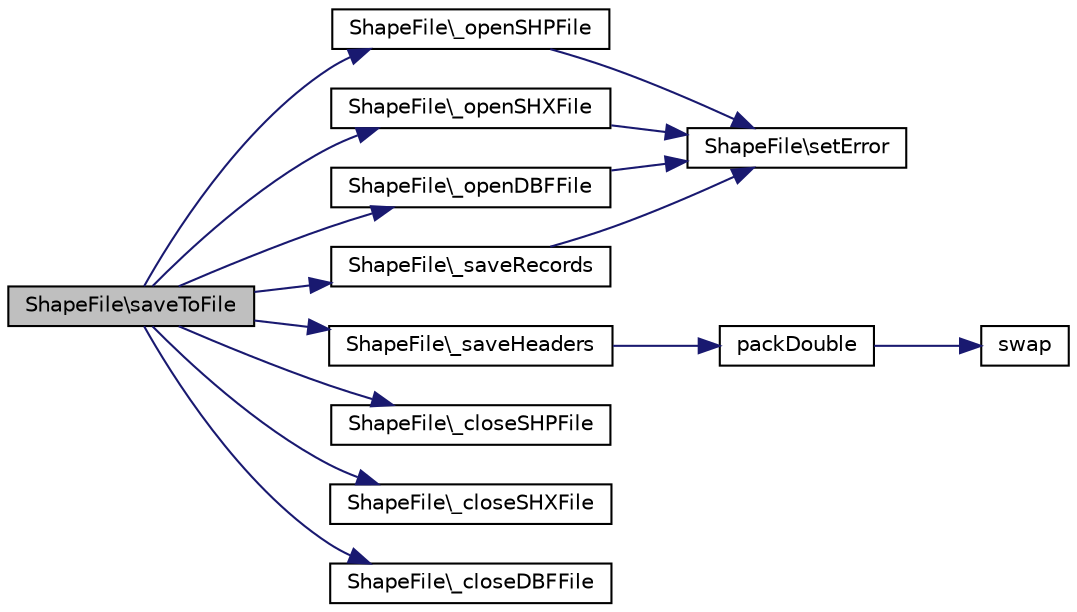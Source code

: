digraph G
{
  edge [fontname="Helvetica",fontsize="10",labelfontname="Helvetica",labelfontsize="10"];
  node [fontname="Helvetica",fontsize="10",shape=record];
  rankdir="LR";
  Node1 [label="ShapeFile\\saveToFile",height=0.2,width=0.4,color="black", fillcolor="grey75", style="filled" fontcolor="black"];
  Node1 -> Node2 [color="midnightblue",fontsize="10",style="solid",fontname="Helvetica"];
  Node2 [label="ShapeFile\\_openSHPFile",height=0.2,width=0.4,color="black", fillcolor="white", style="filled",URL="$classShapeFile.html#a4075a37bab2c44e8400fdf38bd587398"];
  Node2 -> Node3 [color="midnightblue",fontsize="10",style="solid",fontname="Helvetica"];
  Node3 [label="ShapeFile\\setError",height=0.2,width=0.4,color="black", fillcolor="white", style="filled",URL="$classShapeFile.html#a25c3850a7975604a33b2ea2cefa833ef"];
  Node1 -> Node4 [color="midnightblue",fontsize="10",style="solid",fontname="Helvetica"];
  Node4 [label="ShapeFile\\_openSHXFile",height=0.2,width=0.4,color="black", fillcolor="white", style="filled",URL="$classShapeFile.html#a11c7dadc0bc636873220eb3291b4743e"];
  Node4 -> Node3 [color="midnightblue",fontsize="10",style="solid",fontname="Helvetica"];
  Node1 -> Node5 [color="midnightblue",fontsize="10",style="solid",fontname="Helvetica"];
  Node5 [label="ShapeFile\\_openDBFFile",height=0.2,width=0.4,color="black", fillcolor="white", style="filled",URL="$classShapeFile.html#a8762f4b0de096f3520c05fcfba4549fe"];
  Node5 -> Node3 [color="midnightblue",fontsize="10",style="solid",fontname="Helvetica"];
  Node1 -> Node6 [color="midnightblue",fontsize="10",style="solid",fontname="Helvetica"];
  Node6 [label="ShapeFile\\_saveHeaders",height=0.2,width=0.4,color="black", fillcolor="white", style="filled",URL="$classShapeFile.html#abbd77a56ca53b8ba0b9c64cf14a5880d"];
  Node6 -> Node7 [color="midnightblue",fontsize="10",style="solid",fontname="Helvetica"];
  Node7 [label="packDouble",height=0.2,width=0.4,color="black", fillcolor="white", style="filled",URL="$ShapeFile_8lib_8php.html#a831639e46601808c6b4fa74067668691"];
  Node7 -> Node8 [color="midnightblue",fontsize="10",style="solid",fontname="Helvetica"];
  Node8 [label="swap",height=0.2,width=0.4,color="black", fillcolor="white", style="filled",URL="$ShapeFile_8lib_8php.html#a01f53812967968dc474e8cf9ede4a47f"];
  Node1 -> Node9 [color="midnightblue",fontsize="10",style="solid",fontname="Helvetica"];
  Node9 [label="ShapeFile\\_saveRecords",height=0.2,width=0.4,color="black", fillcolor="white", style="filled",URL="$classShapeFile.html#a6cce6770d77636738493222ab5281f23"];
  Node9 -> Node3 [color="midnightblue",fontsize="10",style="solid",fontname="Helvetica"];
  Node1 -> Node10 [color="midnightblue",fontsize="10",style="solid",fontname="Helvetica"];
  Node10 [label="ShapeFile\\_closeSHPFile",height=0.2,width=0.4,color="black", fillcolor="white", style="filled",URL="$classShapeFile.html#a0e1ee0c0543ed76a71521455402b6796"];
  Node1 -> Node11 [color="midnightblue",fontsize="10",style="solid",fontname="Helvetica"];
  Node11 [label="ShapeFile\\_closeSHXFile",height=0.2,width=0.4,color="black", fillcolor="white", style="filled",URL="$classShapeFile.html#a8963fbfd3de9bd5342f599a91e392414"];
  Node1 -> Node12 [color="midnightblue",fontsize="10",style="solid",fontname="Helvetica"];
  Node12 [label="ShapeFile\\_closeDBFFile",height=0.2,width=0.4,color="black", fillcolor="white", style="filled",URL="$classShapeFile.html#aac5e6191ffc7a3183cbd732183b06f78"];
}
